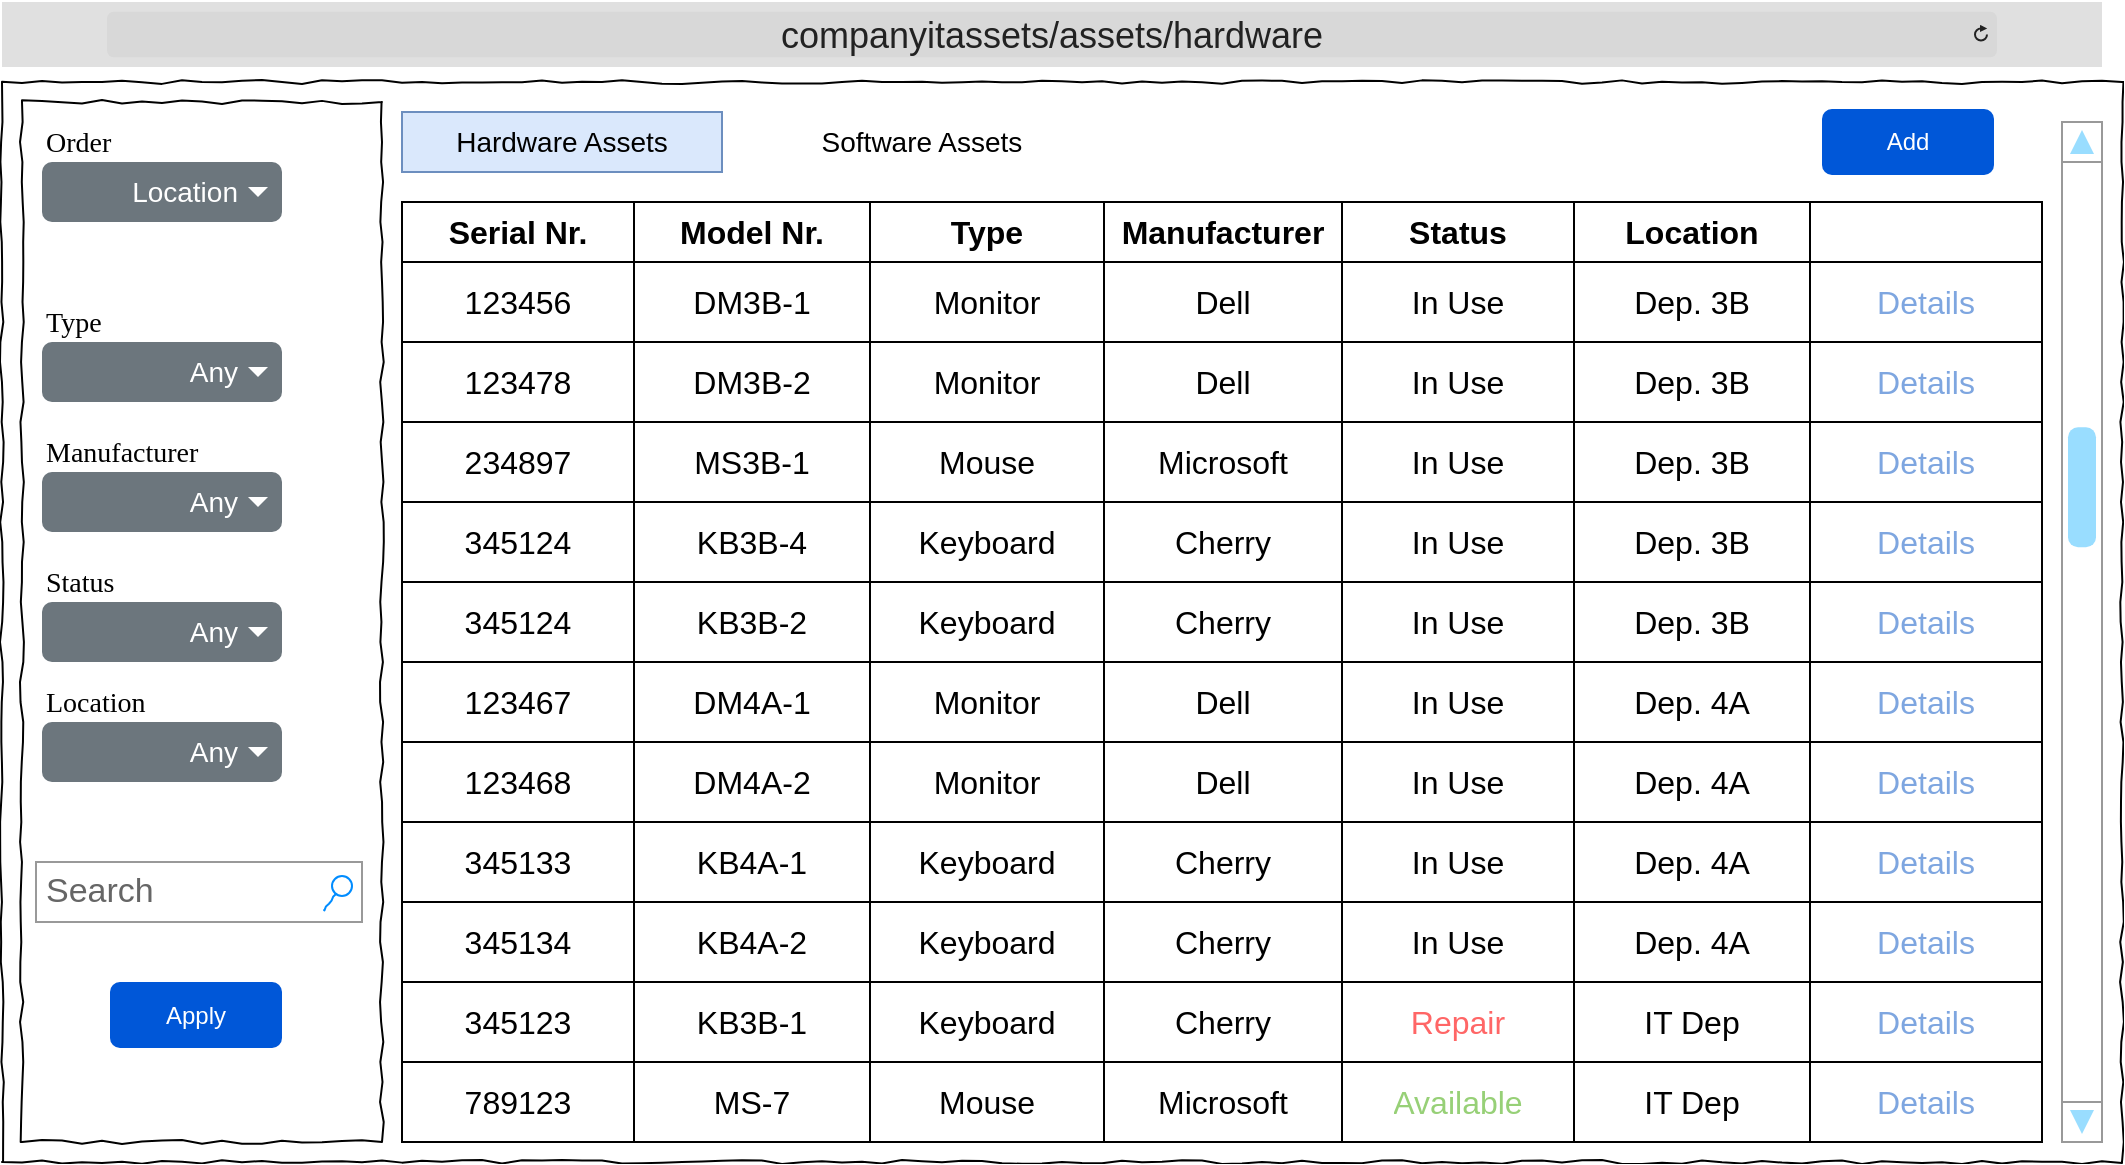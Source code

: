 <mxfile version="26.0.10">
  <diagram name="Page-1" id="03018318-947c-dd8e-b7a3-06fadd420f32">
    <mxGraphModel dx="1283" dy="813" grid="1" gridSize="10" guides="1" tooltips="1" connect="1" arrows="1" fold="1" page="1" pageScale="1" pageWidth="1100" pageHeight="850" background="none" math="0" shadow="0">
      <root>
        <mxCell id="0" />
        <mxCell id="1" parent="0" />
        <mxCell id="677b7b8949515195-1" value="" style="whiteSpace=wrap;html=1;rounded=0;shadow=0;labelBackgroundColor=none;strokeColor=#000000;strokeWidth=1;fillColor=none;fontFamily=Verdana;fontSize=12;fontColor=#000000;align=center;comic=1;" parent="1" vertex="1">
          <mxGeometry x="20" y="40" width="1060" height="540" as="geometry" />
        </mxCell>
        <mxCell id="677b7b8949515195-3" value="Search" style="strokeWidth=1;shadow=0;dashed=0;align=center;html=1;shape=mxgraph.mockup.forms.searchBox;strokeColor=#999999;mainText=;strokeColor2=#008cff;fontColor=#666666;fontSize=17;align=left;spacingLeft=3;rounded=0;labelBackgroundColor=none;comic=1;" parent="1" vertex="1">
          <mxGeometry x="37" y="430" width="163" height="30" as="geometry" />
        </mxCell>
        <mxCell id="677b7b8949515195-10" value="" style="whiteSpace=wrap;html=1;rounded=0;shadow=0;labelBackgroundColor=none;strokeWidth=1;fillColor=none;fontFamily=Verdana;fontSize=12;align=center;comic=1;" parent="1" vertex="1">
          <mxGeometry x="30" y="50" width="180" height="520" as="geometry" />
        </mxCell>
        <mxCell id="q4BZEvWAXVgxHDnkbYNj-4" value="" style="shape=table;startSize=0;container=1;collapsible=0;childLayout=tableLayout;strokeColor=default;fontSize=16;fontStyle=1" parent="1" vertex="1">
          <mxGeometry x="220" y="100" width="820" height="470" as="geometry" />
        </mxCell>
        <mxCell id="q4BZEvWAXVgxHDnkbYNj-5" value="" style="shape=tableRow;horizontal=0;startSize=0;swimlaneHead=0;swimlaneBody=0;strokeColor=inherit;top=0;left=0;bottom=0;right=0;collapsible=0;dropTarget=0;fillColor=none;points=[[0,0.5],[1,0.5]];portConstraint=eastwest;fontSize=16;" parent="q4BZEvWAXVgxHDnkbYNj-4" vertex="1">
          <mxGeometry width="820" height="30" as="geometry" />
        </mxCell>
        <mxCell id="q4BZEvWAXVgxHDnkbYNj-26" value="&lt;b&gt;Serial Nr.&lt;/b&gt;" style="shape=partialRectangle;html=1;whiteSpace=wrap;connectable=0;strokeColor=inherit;overflow=hidden;fillColor=none;top=0;left=0;bottom=0;right=0;pointerEvents=1;fontSize=16;" parent="q4BZEvWAXVgxHDnkbYNj-5" vertex="1">
          <mxGeometry width="116" height="30" as="geometry">
            <mxRectangle width="116" height="30" as="alternateBounds" />
          </mxGeometry>
        </mxCell>
        <mxCell id="q4BZEvWAXVgxHDnkbYNj-6" value="&lt;b&gt;Model Nr.&lt;/b&gt;" style="shape=partialRectangle;html=1;whiteSpace=wrap;connectable=0;strokeColor=inherit;overflow=hidden;fillColor=none;top=0;left=0;bottom=0;right=0;pointerEvents=1;fontSize=16;" parent="q4BZEvWAXVgxHDnkbYNj-5" vertex="1">
          <mxGeometry x="116" width="118" height="30" as="geometry">
            <mxRectangle width="118" height="30" as="alternateBounds" />
          </mxGeometry>
        </mxCell>
        <mxCell id="q4BZEvWAXVgxHDnkbYNj-29" value="&lt;b&gt;Type&lt;/b&gt;" style="shape=partialRectangle;html=1;whiteSpace=wrap;connectable=0;strokeColor=inherit;overflow=hidden;fillColor=none;top=0;left=0;bottom=0;right=0;pointerEvents=1;fontSize=16;" parent="q4BZEvWAXVgxHDnkbYNj-5" vertex="1">
          <mxGeometry x="234" width="117" height="30" as="geometry">
            <mxRectangle width="117" height="30" as="alternateBounds" />
          </mxGeometry>
        </mxCell>
        <mxCell id="q4BZEvWAXVgxHDnkbYNj-7" value="&lt;b&gt;Manufacturer&lt;/b&gt;" style="shape=partialRectangle;html=1;whiteSpace=wrap;connectable=0;strokeColor=inherit;overflow=hidden;fillColor=none;top=0;left=0;bottom=0;right=0;pointerEvents=1;fontSize=16;" parent="q4BZEvWAXVgxHDnkbYNj-5" vertex="1">
          <mxGeometry x="351" width="119" height="30" as="geometry">
            <mxRectangle width="119" height="30" as="alternateBounds" />
          </mxGeometry>
        </mxCell>
        <mxCell id="q4BZEvWAXVgxHDnkbYNj-8" value="&lt;b&gt;Status&lt;/b&gt;" style="shape=partialRectangle;html=1;whiteSpace=wrap;connectable=0;strokeColor=inherit;overflow=hidden;fillColor=none;top=0;left=0;bottom=0;right=0;pointerEvents=1;fontSize=16;" parent="q4BZEvWAXVgxHDnkbYNj-5" vertex="1">
          <mxGeometry x="470" width="116" height="30" as="geometry">
            <mxRectangle width="116" height="30" as="alternateBounds" />
          </mxGeometry>
        </mxCell>
        <mxCell id="q4BZEvWAXVgxHDnkbYNj-17" value="&lt;b&gt;Location&lt;/b&gt;" style="shape=partialRectangle;html=1;whiteSpace=wrap;connectable=0;strokeColor=inherit;overflow=hidden;fillColor=none;top=0;left=0;bottom=0;right=0;pointerEvents=1;fontSize=16;" parent="q4BZEvWAXVgxHDnkbYNj-5" vertex="1">
          <mxGeometry x="586" width="118" height="30" as="geometry">
            <mxRectangle width="118" height="30" as="alternateBounds" />
          </mxGeometry>
        </mxCell>
        <mxCell id="q4BZEvWAXVgxHDnkbYNj-20" style="shape=partialRectangle;html=1;whiteSpace=wrap;connectable=0;strokeColor=inherit;overflow=hidden;fillColor=none;top=0;left=0;bottom=0;right=0;pointerEvents=1;fontSize=16;" parent="q4BZEvWAXVgxHDnkbYNj-5" vertex="1">
          <mxGeometry x="704" width="116" height="30" as="geometry">
            <mxRectangle width="116" height="30" as="alternateBounds" />
          </mxGeometry>
        </mxCell>
        <mxCell id="q4BZEvWAXVgxHDnkbYNj-9" value="" style="shape=tableRow;horizontal=0;startSize=0;swimlaneHead=0;swimlaneBody=0;strokeColor=inherit;top=0;left=0;bottom=0;right=0;collapsible=0;dropTarget=0;fillColor=none;points=[[0,0.5],[1,0.5]];portConstraint=eastwest;fontSize=16;" parent="q4BZEvWAXVgxHDnkbYNj-4" vertex="1">
          <mxGeometry y="30" width="820" height="40" as="geometry" />
        </mxCell>
        <mxCell id="q4BZEvWAXVgxHDnkbYNj-27" value="123456" style="shape=partialRectangle;html=1;whiteSpace=wrap;connectable=0;strokeColor=inherit;overflow=hidden;fillColor=none;top=0;left=0;bottom=0;right=0;pointerEvents=1;fontSize=16;" parent="q4BZEvWAXVgxHDnkbYNj-9" vertex="1">
          <mxGeometry width="116" height="40" as="geometry">
            <mxRectangle width="116" height="40" as="alternateBounds" />
          </mxGeometry>
        </mxCell>
        <mxCell id="q4BZEvWAXVgxHDnkbYNj-10" value="DM3B-1" style="shape=partialRectangle;html=1;whiteSpace=wrap;connectable=0;strokeColor=inherit;overflow=hidden;fillColor=none;top=0;left=0;bottom=0;right=0;pointerEvents=1;fontSize=16;" parent="q4BZEvWAXVgxHDnkbYNj-9" vertex="1">
          <mxGeometry x="116" width="118" height="40" as="geometry">
            <mxRectangle width="118" height="40" as="alternateBounds" />
          </mxGeometry>
        </mxCell>
        <mxCell id="q4BZEvWAXVgxHDnkbYNj-30" value="Monitor" style="shape=partialRectangle;html=1;whiteSpace=wrap;connectable=0;strokeColor=inherit;overflow=hidden;fillColor=none;top=0;left=0;bottom=0;right=0;pointerEvents=1;fontSize=16;" parent="q4BZEvWAXVgxHDnkbYNj-9" vertex="1">
          <mxGeometry x="234" width="117" height="40" as="geometry">
            <mxRectangle width="117" height="40" as="alternateBounds" />
          </mxGeometry>
        </mxCell>
        <mxCell id="q4BZEvWAXVgxHDnkbYNj-11" value="Dell" style="shape=partialRectangle;html=1;whiteSpace=wrap;connectable=0;strokeColor=inherit;overflow=hidden;fillColor=none;top=0;left=0;bottom=0;right=0;pointerEvents=1;fontSize=16;" parent="q4BZEvWAXVgxHDnkbYNj-9" vertex="1">
          <mxGeometry x="351" width="119" height="40" as="geometry">
            <mxRectangle width="119" height="40" as="alternateBounds" />
          </mxGeometry>
        </mxCell>
        <mxCell id="q4BZEvWAXVgxHDnkbYNj-12" value="In Use" style="shape=partialRectangle;html=1;whiteSpace=wrap;connectable=0;strokeColor=inherit;overflow=hidden;fillColor=none;top=0;left=0;bottom=0;right=0;pointerEvents=1;fontSize=16;" parent="q4BZEvWAXVgxHDnkbYNj-9" vertex="1">
          <mxGeometry x="470" width="116" height="40" as="geometry">
            <mxRectangle width="116" height="40" as="alternateBounds" />
          </mxGeometry>
        </mxCell>
        <mxCell id="q4BZEvWAXVgxHDnkbYNj-18" value="Dep. 3B" style="shape=partialRectangle;html=1;whiteSpace=wrap;connectable=0;strokeColor=inherit;overflow=hidden;fillColor=none;top=0;left=0;bottom=0;right=0;pointerEvents=1;fontSize=16;" parent="q4BZEvWAXVgxHDnkbYNj-9" vertex="1">
          <mxGeometry x="586" width="118" height="40" as="geometry">
            <mxRectangle width="118" height="40" as="alternateBounds" />
          </mxGeometry>
        </mxCell>
        <mxCell id="q4BZEvWAXVgxHDnkbYNj-21" value="&lt;font color=&quot;#7ea6e0&quot;&gt;Details&lt;/font&gt;" style="shape=partialRectangle;html=1;whiteSpace=wrap;connectable=0;strokeColor=inherit;overflow=hidden;fillColor=none;top=0;left=0;bottom=0;right=0;pointerEvents=1;fontSize=16;" parent="q4BZEvWAXVgxHDnkbYNj-9" vertex="1">
          <mxGeometry x="704" width="116" height="40" as="geometry">
            <mxRectangle width="116" height="40" as="alternateBounds" />
          </mxGeometry>
        </mxCell>
        <mxCell id="q4BZEvWAXVgxHDnkbYNj-13" value="" style="shape=tableRow;horizontal=0;startSize=0;swimlaneHead=0;swimlaneBody=0;strokeColor=inherit;top=0;left=0;bottom=0;right=0;collapsible=0;dropTarget=0;fillColor=none;points=[[0,0.5],[1,0.5]];portConstraint=eastwest;fontSize=16;" parent="q4BZEvWAXVgxHDnkbYNj-4" vertex="1">
          <mxGeometry y="70" width="820" height="40" as="geometry" />
        </mxCell>
        <mxCell id="q4BZEvWAXVgxHDnkbYNj-28" value="123478" style="shape=partialRectangle;html=1;whiteSpace=wrap;connectable=0;strokeColor=inherit;overflow=hidden;fillColor=none;top=0;left=0;bottom=0;right=0;pointerEvents=1;fontSize=16;" parent="q4BZEvWAXVgxHDnkbYNj-13" vertex="1">
          <mxGeometry width="116" height="40" as="geometry">
            <mxRectangle width="116" height="40" as="alternateBounds" />
          </mxGeometry>
        </mxCell>
        <mxCell id="q4BZEvWAXVgxHDnkbYNj-14" value="DM3B-2" style="shape=partialRectangle;html=1;whiteSpace=wrap;connectable=0;strokeColor=inherit;overflow=hidden;fillColor=none;top=0;left=0;bottom=0;right=0;pointerEvents=1;fontSize=16;" parent="q4BZEvWAXVgxHDnkbYNj-13" vertex="1">
          <mxGeometry x="116" width="118" height="40" as="geometry">
            <mxRectangle width="118" height="40" as="alternateBounds" />
          </mxGeometry>
        </mxCell>
        <mxCell id="q4BZEvWAXVgxHDnkbYNj-31" value="Monitor" style="shape=partialRectangle;html=1;whiteSpace=wrap;connectable=0;strokeColor=inherit;overflow=hidden;fillColor=none;top=0;left=0;bottom=0;right=0;pointerEvents=1;fontSize=16;" parent="q4BZEvWAXVgxHDnkbYNj-13" vertex="1">
          <mxGeometry x="234" width="117" height="40" as="geometry">
            <mxRectangle width="117" height="40" as="alternateBounds" />
          </mxGeometry>
        </mxCell>
        <mxCell id="q4BZEvWAXVgxHDnkbYNj-15" value="Dell" style="shape=partialRectangle;html=1;whiteSpace=wrap;connectable=0;strokeColor=inherit;overflow=hidden;fillColor=none;top=0;left=0;bottom=0;right=0;pointerEvents=1;fontSize=16;" parent="q4BZEvWAXVgxHDnkbYNj-13" vertex="1">
          <mxGeometry x="351" width="119" height="40" as="geometry">
            <mxRectangle width="119" height="40" as="alternateBounds" />
          </mxGeometry>
        </mxCell>
        <mxCell id="q4BZEvWAXVgxHDnkbYNj-16" value="In Use" style="shape=partialRectangle;html=1;whiteSpace=wrap;connectable=0;strokeColor=inherit;overflow=hidden;fillColor=none;top=0;left=0;bottom=0;right=0;pointerEvents=1;fontSize=16;" parent="q4BZEvWAXVgxHDnkbYNj-13" vertex="1">
          <mxGeometry x="470" width="116" height="40" as="geometry">
            <mxRectangle width="116" height="40" as="alternateBounds" />
          </mxGeometry>
        </mxCell>
        <mxCell id="q4BZEvWAXVgxHDnkbYNj-19" value="Dep. 3B" style="shape=partialRectangle;html=1;whiteSpace=wrap;connectable=0;strokeColor=inherit;overflow=hidden;fillColor=none;top=0;left=0;bottom=0;right=0;pointerEvents=1;fontSize=16;" parent="q4BZEvWAXVgxHDnkbYNj-13" vertex="1">
          <mxGeometry x="586" width="118" height="40" as="geometry">
            <mxRectangle width="118" height="40" as="alternateBounds" />
          </mxGeometry>
        </mxCell>
        <mxCell id="q4BZEvWAXVgxHDnkbYNj-22" value="&lt;span style=&quot;color: rgb(126, 166, 224);&quot;&gt;Details&lt;/span&gt;" style="shape=partialRectangle;html=1;whiteSpace=wrap;connectable=0;strokeColor=inherit;overflow=hidden;fillColor=none;top=0;left=0;bottom=0;right=0;pointerEvents=1;fontSize=16;" parent="q4BZEvWAXVgxHDnkbYNj-13" vertex="1">
          <mxGeometry x="704" width="116" height="40" as="geometry">
            <mxRectangle width="116" height="40" as="alternateBounds" />
          </mxGeometry>
        </mxCell>
        <mxCell id="q4BZEvWAXVgxHDnkbYNj-32" style="shape=tableRow;horizontal=0;startSize=0;swimlaneHead=0;swimlaneBody=0;strokeColor=inherit;top=0;left=0;bottom=0;right=0;collapsible=0;dropTarget=0;fillColor=none;points=[[0,0.5],[1,0.5]];portConstraint=eastwest;fontSize=16;" parent="q4BZEvWAXVgxHDnkbYNj-4" vertex="1">
          <mxGeometry y="110" width="820" height="40" as="geometry" />
        </mxCell>
        <mxCell id="q4BZEvWAXVgxHDnkbYNj-33" value="234897" style="shape=partialRectangle;html=1;whiteSpace=wrap;connectable=0;strokeColor=inherit;overflow=hidden;fillColor=none;top=0;left=0;bottom=0;right=0;pointerEvents=1;fontSize=16;" parent="q4BZEvWAXVgxHDnkbYNj-32" vertex="1">
          <mxGeometry width="116" height="40" as="geometry">
            <mxRectangle width="116" height="40" as="alternateBounds" />
          </mxGeometry>
        </mxCell>
        <mxCell id="q4BZEvWAXVgxHDnkbYNj-34" value="MS3B-1" style="shape=partialRectangle;html=1;whiteSpace=wrap;connectable=0;strokeColor=inherit;overflow=hidden;fillColor=none;top=0;left=0;bottom=0;right=0;pointerEvents=1;fontSize=16;" parent="q4BZEvWAXVgxHDnkbYNj-32" vertex="1">
          <mxGeometry x="116" width="118" height="40" as="geometry">
            <mxRectangle width="118" height="40" as="alternateBounds" />
          </mxGeometry>
        </mxCell>
        <mxCell id="q4BZEvWAXVgxHDnkbYNj-35" value="Mouse" style="shape=partialRectangle;html=1;whiteSpace=wrap;connectable=0;strokeColor=inherit;overflow=hidden;fillColor=none;top=0;left=0;bottom=0;right=0;pointerEvents=1;fontSize=16;" parent="q4BZEvWAXVgxHDnkbYNj-32" vertex="1">
          <mxGeometry x="234" width="117" height="40" as="geometry">
            <mxRectangle width="117" height="40" as="alternateBounds" />
          </mxGeometry>
        </mxCell>
        <mxCell id="q4BZEvWAXVgxHDnkbYNj-36" value="Microsoft" style="shape=partialRectangle;html=1;whiteSpace=wrap;connectable=0;strokeColor=inherit;overflow=hidden;fillColor=none;top=0;left=0;bottom=0;right=0;pointerEvents=1;fontSize=16;" parent="q4BZEvWAXVgxHDnkbYNj-32" vertex="1">
          <mxGeometry x="351" width="119" height="40" as="geometry">
            <mxRectangle width="119" height="40" as="alternateBounds" />
          </mxGeometry>
        </mxCell>
        <mxCell id="q4BZEvWAXVgxHDnkbYNj-37" value="In Use" style="shape=partialRectangle;html=1;whiteSpace=wrap;connectable=0;strokeColor=inherit;overflow=hidden;fillColor=none;top=0;left=0;bottom=0;right=0;pointerEvents=1;fontSize=16;" parent="q4BZEvWAXVgxHDnkbYNj-32" vertex="1">
          <mxGeometry x="470" width="116" height="40" as="geometry">
            <mxRectangle width="116" height="40" as="alternateBounds" />
          </mxGeometry>
        </mxCell>
        <mxCell id="q4BZEvWAXVgxHDnkbYNj-38" value="Dep. 3B" style="shape=partialRectangle;html=1;whiteSpace=wrap;connectable=0;strokeColor=inherit;overflow=hidden;fillColor=none;top=0;left=0;bottom=0;right=0;pointerEvents=1;fontSize=16;" parent="q4BZEvWAXVgxHDnkbYNj-32" vertex="1">
          <mxGeometry x="586" width="118" height="40" as="geometry">
            <mxRectangle width="118" height="40" as="alternateBounds" />
          </mxGeometry>
        </mxCell>
        <mxCell id="q4BZEvWAXVgxHDnkbYNj-39" value="&lt;span style=&quot;color: rgb(126, 166, 224);&quot;&gt;Details&lt;/span&gt;" style="shape=partialRectangle;html=1;whiteSpace=wrap;connectable=0;strokeColor=inherit;overflow=hidden;fillColor=none;top=0;left=0;bottom=0;right=0;pointerEvents=1;fontSize=16;" parent="q4BZEvWAXVgxHDnkbYNj-32" vertex="1">
          <mxGeometry x="704" width="116" height="40" as="geometry">
            <mxRectangle width="116" height="40" as="alternateBounds" />
          </mxGeometry>
        </mxCell>
        <mxCell id="q4BZEvWAXVgxHDnkbYNj-40" style="shape=tableRow;horizontal=0;startSize=0;swimlaneHead=0;swimlaneBody=0;strokeColor=inherit;top=0;left=0;bottom=0;right=0;collapsible=0;dropTarget=0;fillColor=none;points=[[0,0.5],[1,0.5]];portConstraint=eastwest;fontSize=16;" parent="q4BZEvWAXVgxHDnkbYNj-4" vertex="1">
          <mxGeometry y="150" width="820" height="40" as="geometry" />
        </mxCell>
        <mxCell id="q4BZEvWAXVgxHDnkbYNj-41" value="345124" style="shape=partialRectangle;html=1;whiteSpace=wrap;connectable=0;strokeColor=inherit;overflow=hidden;fillColor=none;top=0;left=0;bottom=0;right=0;pointerEvents=1;fontSize=16;" parent="q4BZEvWAXVgxHDnkbYNj-40" vertex="1">
          <mxGeometry width="116" height="40" as="geometry">
            <mxRectangle width="116" height="40" as="alternateBounds" />
          </mxGeometry>
        </mxCell>
        <mxCell id="q4BZEvWAXVgxHDnkbYNj-42" value="KB3B-4" style="shape=partialRectangle;html=1;whiteSpace=wrap;connectable=0;strokeColor=inherit;overflow=hidden;fillColor=none;top=0;left=0;bottom=0;right=0;pointerEvents=1;fontSize=16;" parent="q4BZEvWAXVgxHDnkbYNj-40" vertex="1">
          <mxGeometry x="116" width="118" height="40" as="geometry">
            <mxRectangle width="118" height="40" as="alternateBounds" />
          </mxGeometry>
        </mxCell>
        <mxCell id="q4BZEvWAXVgxHDnkbYNj-43" value="Keyboard" style="shape=partialRectangle;html=1;whiteSpace=wrap;connectable=0;strokeColor=inherit;overflow=hidden;fillColor=none;top=0;left=0;bottom=0;right=0;pointerEvents=1;fontSize=16;" parent="q4BZEvWAXVgxHDnkbYNj-40" vertex="1">
          <mxGeometry x="234" width="117" height="40" as="geometry">
            <mxRectangle width="117" height="40" as="alternateBounds" />
          </mxGeometry>
        </mxCell>
        <mxCell id="q4BZEvWAXVgxHDnkbYNj-44" value="Cherry" style="shape=partialRectangle;html=1;whiteSpace=wrap;connectable=0;strokeColor=inherit;overflow=hidden;fillColor=none;top=0;left=0;bottom=0;right=0;pointerEvents=1;fontSize=16;" parent="q4BZEvWAXVgxHDnkbYNj-40" vertex="1">
          <mxGeometry x="351" width="119" height="40" as="geometry">
            <mxRectangle width="119" height="40" as="alternateBounds" />
          </mxGeometry>
        </mxCell>
        <mxCell id="q4BZEvWAXVgxHDnkbYNj-45" value="In Use" style="shape=partialRectangle;html=1;whiteSpace=wrap;connectable=0;strokeColor=inherit;overflow=hidden;fillColor=none;top=0;left=0;bottom=0;right=0;pointerEvents=1;fontSize=16;" parent="q4BZEvWAXVgxHDnkbYNj-40" vertex="1">
          <mxGeometry x="470" width="116" height="40" as="geometry">
            <mxRectangle width="116" height="40" as="alternateBounds" />
          </mxGeometry>
        </mxCell>
        <mxCell id="q4BZEvWAXVgxHDnkbYNj-46" value="Dep. 3B" style="shape=partialRectangle;html=1;whiteSpace=wrap;connectable=0;strokeColor=inherit;overflow=hidden;fillColor=none;top=0;left=0;bottom=0;right=0;pointerEvents=1;fontSize=16;" parent="q4BZEvWAXVgxHDnkbYNj-40" vertex="1">
          <mxGeometry x="586" width="118" height="40" as="geometry">
            <mxRectangle width="118" height="40" as="alternateBounds" />
          </mxGeometry>
        </mxCell>
        <mxCell id="q4BZEvWAXVgxHDnkbYNj-47" value="&lt;font color=&quot;#7ea6e0&quot;&gt;Details&lt;/font&gt;" style="shape=partialRectangle;html=1;whiteSpace=wrap;connectable=0;strokeColor=inherit;overflow=hidden;fillColor=none;top=0;left=0;bottom=0;right=0;pointerEvents=1;fontSize=16;" parent="q4BZEvWAXVgxHDnkbYNj-40" vertex="1">
          <mxGeometry x="704" width="116" height="40" as="geometry">
            <mxRectangle width="116" height="40" as="alternateBounds" />
          </mxGeometry>
        </mxCell>
        <mxCell id="q4BZEvWAXVgxHDnkbYNj-48" style="shape=tableRow;horizontal=0;startSize=0;swimlaneHead=0;swimlaneBody=0;strokeColor=inherit;top=0;left=0;bottom=0;right=0;collapsible=0;dropTarget=0;fillColor=none;points=[[0,0.5],[1,0.5]];portConstraint=eastwest;fontSize=16;" parent="q4BZEvWAXVgxHDnkbYNj-4" vertex="1">
          <mxGeometry y="190" width="820" height="40" as="geometry" />
        </mxCell>
        <mxCell id="q4BZEvWAXVgxHDnkbYNj-49" value="345124" style="shape=partialRectangle;html=1;whiteSpace=wrap;connectable=0;strokeColor=inherit;overflow=hidden;fillColor=none;top=0;left=0;bottom=0;right=0;pointerEvents=1;fontSize=16;" parent="q4BZEvWAXVgxHDnkbYNj-48" vertex="1">
          <mxGeometry width="116" height="40" as="geometry">
            <mxRectangle width="116" height="40" as="alternateBounds" />
          </mxGeometry>
        </mxCell>
        <mxCell id="q4BZEvWAXVgxHDnkbYNj-50" value="KB3B-2" style="shape=partialRectangle;html=1;whiteSpace=wrap;connectable=0;strokeColor=inherit;overflow=hidden;fillColor=none;top=0;left=0;bottom=0;right=0;pointerEvents=1;fontSize=16;" parent="q4BZEvWAXVgxHDnkbYNj-48" vertex="1">
          <mxGeometry x="116" width="118" height="40" as="geometry">
            <mxRectangle width="118" height="40" as="alternateBounds" />
          </mxGeometry>
        </mxCell>
        <mxCell id="q4BZEvWAXVgxHDnkbYNj-51" value="Keyboard" style="shape=partialRectangle;html=1;whiteSpace=wrap;connectable=0;strokeColor=inherit;overflow=hidden;fillColor=none;top=0;left=0;bottom=0;right=0;pointerEvents=1;fontSize=16;" parent="q4BZEvWAXVgxHDnkbYNj-48" vertex="1">
          <mxGeometry x="234" width="117" height="40" as="geometry">
            <mxRectangle width="117" height="40" as="alternateBounds" />
          </mxGeometry>
        </mxCell>
        <mxCell id="q4BZEvWAXVgxHDnkbYNj-52" value="Cherry" style="shape=partialRectangle;html=1;whiteSpace=wrap;connectable=0;strokeColor=inherit;overflow=hidden;fillColor=none;top=0;left=0;bottom=0;right=0;pointerEvents=1;fontSize=16;" parent="q4BZEvWAXVgxHDnkbYNj-48" vertex="1">
          <mxGeometry x="351" width="119" height="40" as="geometry">
            <mxRectangle width="119" height="40" as="alternateBounds" />
          </mxGeometry>
        </mxCell>
        <mxCell id="q4BZEvWAXVgxHDnkbYNj-53" value="In Use" style="shape=partialRectangle;html=1;whiteSpace=wrap;connectable=0;strokeColor=inherit;overflow=hidden;fillColor=none;top=0;left=0;bottom=0;right=0;pointerEvents=1;fontSize=16;" parent="q4BZEvWAXVgxHDnkbYNj-48" vertex="1">
          <mxGeometry x="470" width="116" height="40" as="geometry">
            <mxRectangle width="116" height="40" as="alternateBounds" />
          </mxGeometry>
        </mxCell>
        <mxCell id="q4BZEvWAXVgxHDnkbYNj-54" value="Dep. 3B" style="shape=partialRectangle;html=1;whiteSpace=wrap;connectable=0;strokeColor=inherit;overflow=hidden;fillColor=none;top=0;left=0;bottom=0;right=0;pointerEvents=1;fontSize=16;" parent="q4BZEvWAXVgxHDnkbYNj-48" vertex="1">
          <mxGeometry x="586" width="118" height="40" as="geometry">
            <mxRectangle width="118" height="40" as="alternateBounds" />
          </mxGeometry>
        </mxCell>
        <mxCell id="q4BZEvWAXVgxHDnkbYNj-55" value="&lt;font color=&quot;#7ea6e0&quot;&gt;Details&lt;/font&gt;" style="shape=partialRectangle;html=1;whiteSpace=wrap;connectable=0;strokeColor=inherit;overflow=hidden;fillColor=none;top=0;left=0;bottom=0;right=0;pointerEvents=1;fontSize=16;" parent="q4BZEvWAXVgxHDnkbYNj-48" vertex="1">
          <mxGeometry x="704" width="116" height="40" as="geometry">
            <mxRectangle width="116" height="40" as="alternateBounds" />
          </mxGeometry>
        </mxCell>
        <mxCell id="q4BZEvWAXVgxHDnkbYNj-56" style="shape=tableRow;horizontal=0;startSize=0;swimlaneHead=0;swimlaneBody=0;strokeColor=inherit;top=0;left=0;bottom=0;right=0;collapsible=0;dropTarget=0;fillColor=none;points=[[0,0.5],[1,0.5]];portConstraint=eastwest;fontSize=16;" parent="q4BZEvWAXVgxHDnkbYNj-4" vertex="1">
          <mxGeometry y="230" width="820" height="40" as="geometry" />
        </mxCell>
        <mxCell id="q4BZEvWAXVgxHDnkbYNj-57" value="123467" style="shape=partialRectangle;html=1;whiteSpace=wrap;connectable=0;strokeColor=inherit;overflow=hidden;fillColor=none;top=0;left=0;bottom=0;right=0;pointerEvents=1;fontSize=16;" parent="q4BZEvWAXVgxHDnkbYNj-56" vertex="1">
          <mxGeometry width="116" height="40" as="geometry">
            <mxRectangle width="116" height="40" as="alternateBounds" />
          </mxGeometry>
        </mxCell>
        <mxCell id="q4BZEvWAXVgxHDnkbYNj-58" value="DM4A-1" style="shape=partialRectangle;html=1;whiteSpace=wrap;connectable=0;strokeColor=inherit;overflow=hidden;fillColor=none;top=0;left=0;bottom=0;right=0;pointerEvents=1;fontSize=16;" parent="q4BZEvWAXVgxHDnkbYNj-56" vertex="1">
          <mxGeometry x="116" width="118" height="40" as="geometry">
            <mxRectangle width="118" height="40" as="alternateBounds" />
          </mxGeometry>
        </mxCell>
        <mxCell id="q4BZEvWAXVgxHDnkbYNj-59" value="Monitor" style="shape=partialRectangle;html=1;whiteSpace=wrap;connectable=0;strokeColor=inherit;overflow=hidden;fillColor=none;top=0;left=0;bottom=0;right=0;pointerEvents=1;fontSize=16;" parent="q4BZEvWAXVgxHDnkbYNj-56" vertex="1">
          <mxGeometry x="234" width="117" height="40" as="geometry">
            <mxRectangle width="117" height="40" as="alternateBounds" />
          </mxGeometry>
        </mxCell>
        <mxCell id="q4BZEvWAXVgxHDnkbYNj-60" value="Dell" style="shape=partialRectangle;html=1;whiteSpace=wrap;connectable=0;strokeColor=inherit;overflow=hidden;fillColor=none;top=0;left=0;bottom=0;right=0;pointerEvents=1;fontSize=16;" parent="q4BZEvWAXVgxHDnkbYNj-56" vertex="1">
          <mxGeometry x="351" width="119" height="40" as="geometry">
            <mxRectangle width="119" height="40" as="alternateBounds" />
          </mxGeometry>
        </mxCell>
        <mxCell id="q4BZEvWAXVgxHDnkbYNj-61" value="In Use" style="shape=partialRectangle;html=1;whiteSpace=wrap;connectable=0;strokeColor=inherit;overflow=hidden;fillColor=none;top=0;left=0;bottom=0;right=0;pointerEvents=1;fontSize=16;" parent="q4BZEvWAXVgxHDnkbYNj-56" vertex="1">
          <mxGeometry x="470" width="116" height="40" as="geometry">
            <mxRectangle width="116" height="40" as="alternateBounds" />
          </mxGeometry>
        </mxCell>
        <mxCell id="q4BZEvWAXVgxHDnkbYNj-62" value="Dep. 4A" style="shape=partialRectangle;html=1;whiteSpace=wrap;connectable=0;strokeColor=inherit;overflow=hidden;fillColor=none;top=0;left=0;bottom=0;right=0;pointerEvents=1;fontSize=16;" parent="q4BZEvWAXVgxHDnkbYNj-56" vertex="1">
          <mxGeometry x="586" width="118" height="40" as="geometry">
            <mxRectangle width="118" height="40" as="alternateBounds" />
          </mxGeometry>
        </mxCell>
        <mxCell id="q4BZEvWAXVgxHDnkbYNj-63" value="&lt;span style=&quot;color: rgb(126, 166, 224);&quot;&gt;Details&lt;/span&gt;" style="shape=partialRectangle;html=1;whiteSpace=wrap;connectable=0;strokeColor=inherit;overflow=hidden;fillColor=none;top=0;left=0;bottom=0;right=0;pointerEvents=1;fontSize=16;" parent="q4BZEvWAXVgxHDnkbYNj-56" vertex="1">
          <mxGeometry x="704" width="116" height="40" as="geometry">
            <mxRectangle width="116" height="40" as="alternateBounds" />
          </mxGeometry>
        </mxCell>
        <mxCell id="q4BZEvWAXVgxHDnkbYNj-64" style="shape=tableRow;horizontal=0;startSize=0;swimlaneHead=0;swimlaneBody=0;strokeColor=inherit;top=0;left=0;bottom=0;right=0;collapsible=0;dropTarget=0;fillColor=none;points=[[0,0.5],[1,0.5]];portConstraint=eastwest;fontSize=16;" parent="q4BZEvWAXVgxHDnkbYNj-4" vertex="1">
          <mxGeometry y="270" width="820" height="40" as="geometry" />
        </mxCell>
        <mxCell id="q4BZEvWAXVgxHDnkbYNj-65" value="123468" style="shape=partialRectangle;html=1;whiteSpace=wrap;connectable=0;strokeColor=inherit;overflow=hidden;fillColor=none;top=0;left=0;bottom=0;right=0;pointerEvents=1;fontSize=16;" parent="q4BZEvWAXVgxHDnkbYNj-64" vertex="1">
          <mxGeometry width="116" height="40" as="geometry">
            <mxRectangle width="116" height="40" as="alternateBounds" />
          </mxGeometry>
        </mxCell>
        <mxCell id="q4BZEvWAXVgxHDnkbYNj-66" value="DM4A-2" style="shape=partialRectangle;html=1;whiteSpace=wrap;connectable=0;strokeColor=inherit;overflow=hidden;fillColor=none;top=0;left=0;bottom=0;right=0;pointerEvents=1;fontSize=16;" parent="q4BZEvWAXVgxHDnkbYNj-64" vertex="1">
          <mxGeometry x="116" width="118" height="40" as="geometry">
            <mxRectangle width="118" height="40" as="alternateBounds" />
          </mxGeometry>
        </mxCell>
        <mxCell id="q4BZEvWAXVgxHDnkbYNj-67" value="Monitor" style="shape=partialRectangle;html=1;whiteSpace=wrap;connectable=0;strokeColor=inherit;overflow=hidden;fillColor=none;top=0;left=0;bottom=0;right=0;pointerEvents=1;fontSize=16;" parent="q4BZEvWAXVgxHDnkbYNj-64" vertex="1">
          <mxGeometry x="234" width="117" height="40" as="geometry">
            <mxRectangle width="117" height="40" as="alternateBounds" />
          </mxGeometry>
        </mxCell>
        <mxCell id="q4BZEvWAXVgxHDnkbYNj-68" value="Dell" style="shape=partialRectangle;html=1;whiteSpace=wrap;connectable=0;strokeColor=inherit;overflow=hidden;fillColor=none;top=0;left=0;bottom=0;right=0;pointerEvents=1;fontSize=16;" parent="q4BZEvWAXVgxHDnkbYNj-64" vertex="1">
          <mxGeometry x="351" width="119" height="40" as="geometry">
            <mxRectangle width="119" height="40" as="alternateBounds" />
          </mxGeometry>
        </mxCell>
        <mxCell id="q4BZEvWAXVgxHDnkbYNj-69" value="In Use" style="shape=partialRectangle;html=1;whiteSpace=wrap;connectable=0;strokeColor=inherit;overflow=hidden;fillColor=none;top=0;left=0;bottom=0;right=0;pointerEvents=1;fontSize=16;" parent="q4BZEvWAXVgxHDnkbYNj-64" vertex="1">
          <mxGeometry x="470" width="116" height="40" as="geometry">
            <mxRectangle width="116" height="40" as="alternateBounds" />
          </mxGeometry>
        </mxCell>
        <mxCell id="q4BZEvWAXVgxHDnkbYNj-70" value="Dep. 4A" style="shape=partialRectangle;html=1;whiteSpace=wrap;connectable=0;strokeColor=inherit;overflow=hidden;fillColor=none;top=0;left=0;bottom=0;right=0;pointerEvents=1;fontSize=16;" parent="q4BZEvWAXVgxHDnkbYNj-64" vertex="1">
          <mxGeometry x="586" width="118" height="40" as="geometry">
            <mxRectangle width="118" height="40" as="alternateBounds" />
          </mxGeometry>
        </mxCell>
        <mxCell id="q4BZEvWAXVgxHDnkbYNj-71" value="&lt;span style=&quot;color: rgb(126, 166, 224);&quot;&gt;Details&lt;/span&gt;" style="shape=partialRectangle;html=1;whiteSpace=wrap;connectable=0;strokeColor=inherit;overflow=hidden;fillColor=none;top=0;left=0;bottom=0;right=0;pointerEvents=1;fontSize=16;" parent="q4BZEvWAXVgxHDnkbYNj-64" vertex="1">
          <mxGeometry x="704" width="116" height="40" as="geometry">
            <mxRectangle width="116" height="40" as="alternateBounds" />
          </mxGeometry>
        </mxCell>
        <mxCell id="q4BZEvWAXVgxHDnkbYNj-72" style="shape=tableRow;horizontal=0;startSize=0;swimlaneHead=0;swimlaneBody=0;strokeColor=inherit;top=0;left=0;bottom=0;right=0;collapsible=0;dropTarget=0;fillColor=none;points=[[0,0.5],[1,0.5]];portConstraint=eastwest;fontSize=16;" parent="q4BZEvWAXVgxHDnkbYNj-4" vertex="1">
          <mxGeometry y="310" width="820" height="40" as="geometry" />
        </mxCell>
        <mxCell id="q4BZEvWAXVgxHDnkbYNj-73" value="345133" style="shape=partialRectangle;html=1;whiteSpace=wrap;connectable=0;strokeColor=inherit;overflow=hidden;fillColor=none;top=0;left=0;bottom=0;right=0;pointerEvents=1;fontSize=16;" parent="q4BZEvWAXVgxHDnkbYNj-72" vertex="1">
          <mxGeometry width="116" height="40" as="geometry">
            <mxRectangle width="116" height="40" as="alternateBounds" />
          </mxGeometry>
        </mxCell>
        <mxCell id="q4BZEvWAXVgxHDnkbYNj-74" value="KB4A-1" style="shape=partialRectangle;html=1;whiteSpace=wrap;connectable=0;strokeColor=inherit;overflow=hidden;fillColor=none;top=0;left=0;bottom=0;right=0;pointerEvents=1;fontSize=16;" parent="q4BZEvWAXVgxHDnkbYNj-72" vertex="1">
          <mxGeometry x="116" width="118" height="40" as="geometry">
            <mxRectangle width="118" height="40" as="alternateBounds" />
          </mxGeometry>
        </mxCell>
        <mxCell id="q4BZEvWAXVgxHDnkbYNj-75" value="Keyboard" style="shape=partialRectangle;html=1;whiteSpace=wrap;connectable=0;strokeColor=inherit;overflow=hidden;fillColor=none;top=0;left=0;bottom=0;right=0;pointerEvents=1;fontSize=16;" parent="q4BZEvWAXVgxHDnkbYNj-72" vertex="1">
          <mxGeometry x="234" width="117" height="40" as="geometry">
            <mxRectangle width="117" height="40" as="alternateBounds" />
          </mxGeometry>
        </mxCell>
        <mxCell id="q4BZEvWAXVgxHDnkbYNj-76" value="Cherry" style="shape=partialRectangle;html=1;whiteSpace=wrap;connectable=0;strokeColor=inherit;overflow=hidden;fillColor=none;top=0;left=0;bottom=0;right=0;pointerEvents=1;fontSize=16;" parent="q4BZEvWAXVgxHDnkbYNj-72" vertex="1">
          <mxGeometry x="351" width="119" height="40" as="geometry">
            <mxRectangle width="119" height="40" as="alternateBounds" />
          </mxGeometry>
        </mxCell>
        <mxCell id="q4BZEvWAXVgxHDnkbYNj-77" value="In Use" style="shape=partialRectangle;html=1;whiteSpace=wrap;connectable=0;strokeColor=inherit;overflow=hidden;fillColor=none;top=0;left=0;bottom=0;right=0;pointerEvents=1;fontSize=16;" parent="q4BZEvWAXVgxHDnkbYNj-72" vertex="1">
          <mxGeometry x="470" width="116" height="40" as="geometry">
            <mxRectangle width="116" height="40" as="alternateBounds" />
          </mxGeometry>
        </mxCell>
        <mxCell id="q4BZEvWAXVgxHDnkbYNj-78" value="Dep. 4A" style="shape=partialRectangle;html=1;whiteSpace=wrap;connectable=0;strokeColor=inherit;overflow=hidden;fillColor=none;top=0;left=0;bottom=0;right=0;pointerEvents=1;fontSize=16;" parent="q4BZEvWAXVgxHDnkbYNj-72" vertex="1">
          <mxGeometry x="586" width="118" height="40" as="geometry">
            <mxRectangle width="118" height="40" as="alternateBounds" />
          </mxGeometry>
        </mxCell>
        <mxCell id="q4BZEvWAXVgxHDnkbYNj-79" value="&lt;span style=&quot;color: rgb(126, 166, 224);&quot;&gt;Details&lt;/span&gt;" style="shape=partialRectangle;html=1;whiteSpace=wrap;connectable=0;strokeColor=inherit;overflow=hidden;fillColor=none;top=0;left=0;bottom=0;right=0;pointerEvents=1;fontSize=16;" parent="q4BZEvWAXVgxHDnkbYNj-72" vertex="1">
          <mxGeometry x="704" width="116" height="40" as="geometry">
            <mxRectangle width="116" height="40" as="alternateBounds" />
          </mxGeometry>
        </mxCell>
        <mxCell id="q4BZEvWAXVgxHDnkbYNj-80" style="shape=tableRow;horizontal=0;startSize=0;swimlaneHead=0;swimlaneBody=0;strokeColor=inherit;top=0;left=0;bottom=0;right=0;collapsible=0;dropTarget=0;fillColor=none;points=[[0,0.5],[1,0.5]];portConstraint=eastwest;fontSize=16;" parent="q4BZEvWAXVgxHDnkbYNj-4" vertex="1">
          <mxGeometry y="350" width="820" height="40" as="geometry" />
        </mxCell>
        <mxCell id="q4BZEvWAXVgxHDnkbYNj-81" value="345134" style="shape=partialRectangle;html=1;whiteSpace=wrap;connectable=0;strokeColor=inherit;overflow=hidden;fillColor=none;top=0;left=0;bottom=0;right=0;pointerEvents=1;fontSize=16;" parent="q4BZEvWAXVgxHDnkbYNj-80" vertex="1">
          <mxGeometry width="116" height="40" as="geometry">
            <mxRectangle width="116" height="40" as="alternateBounds" />
          </mxGeometry>
        </mxCell>
        <mxCell id="q4BZEvWAXVgxHDnkbYNj-82" value="KB4A-2" style="shape=partialRectangle;html=1;whiteSpace=wrap;connectable=0;strokeColor=inherit;overflow=hidden;fillColor=none;top=0;left=0;bottom=0;right=0;pointerEvents=1;fontSize=16;" parent="q4BZEvWAXVgxHDnkbYNj-80" vertex="1">
          <mxGeometry x="116" width="118" height="40" as="geometry">
            <mxRectangle width="118" height="40" as="alternateBounds" />
          </mxGeometry>
        </mxCell>
        <mxCell id="q4BZEvWAXVgxHDnkbYNj-83" value="Keyboard" style="shape=partialRectangle;html=1;whiteSpace=wrap;connectable=0;strokeColor=inherit;overflow=hidden;fillColor=none;top=0;left=0;bottom=0;right=0;pointerEvents=1;fontSize=16;" parent="q4BZEvWAXVgxHDnkbYNj-80" vertex="1">
          <mxGeometry x="234" width="117" height="40" as="geometry">
            <mxRectangle width="117" height="40" as="alternateBounds" />
          </mxGeometry>
        </mxCell>
        <mxCell id="q4BZEvWAXVgxHDnkbYNj-84" value="Cherry" style="shape=partialRectangle;html=1;whiteSpace=wrap;connectable=0;strokeColor=inherit;overflow=hidden;fillColor=none;top=0;left=0;bottom=0;right=0;pointerEvents=1;fontSize=16;" parent="q4BZEvWAXVgxHDnkbYNj-80" vertex="1">
          <mxGeometry x="351" width="119" height="40" as="geometry">
            <mxRectangle width="119" height="40" as="alternateBounds" />
          </mxGeometry>
        </mxCell>
        <mxCell id="q4BZEvWAXVgxHDnkbYNj-85" value="In Use" style="shape=partialRectangle;html=1;whiteSpace=wrap;connectable=0;strokeColor=inherit;overflow=hidden;fillColor=none;top=0;left=0;bottom=0;right=0;pointerEvents=1;fontSize=16;" parent="q4BZEvWAXVgxHDnkbYNj-80" vertex="1">
          <mxGeometry x="470" width="116" height="40" as="geometry">
            <mxRectangle width="116" height="40" as="alternateBounds" />
          </mxGeometry>
        </mxCell>
        <mxCell id="q4BZEvWAXVgxHDnkbYNj-86" value="Dep. 4A" style="shape=partialRectangle;html=1;whiteSpace=wrap;connectable=0;strokeColor=inherit;overflow=hidden;fillColor=none;top=0;left=0;bottom=0;right=0;pointerEvents=1;fontSize=16;" parent="q4BZEvWAXVgxHDnkbYNj-80" vertex="1">
          <mxGeometry x="586" width="118" height="40" as="geometry">
            <mxRectangle width="118" height="40" as="alternateBounds" />
          </mxGeometry>
        </mxCell>
        <mxCell id="q4BZEvWAXVgxHDnkbYNj-87" value="&lt;span style=&quot;color: rgb(126, 166, 224);&quot;&gt;Details&lt;/span&gt;" style="shape=partialRectangle;html=1;whiteSpace=wrap;connectable=0;strokeColor=inherit;overflow=hidden;fillColor=none;top=0;left=0;bottom=0;right=0;pointerEvents=1;fontSize=16;" parent="q4BZEvWAXVgxHDnkbYNj-80" vertex="1">
          <mxGeometry x="704" width="116" height="40" as="geometry">
            <mxRectangle width="116" height="40" as="alternateBounds" />
          </mxGeometry>
        </mxCell>
        <mxCell id="q4BZEvWAXVgxHDnkbYNj-88" style="shape=tableRow;horizontal=0;startSize=0;swimlaneHead=0;swimlaneBody=0;strokeColor=inherit;top=0;left=0;bottom=0;right=0;collapsible=0;dropTarget=0;fillColor=none;points=[[0,0.5],[1,0.5]];portConstraint=eastwest;fontSize=16;" parent="q4BZEvWAXVgxHDnkbYNj-4" vertex="1">
          <mxGeometry y="390" width="820" height="40" as="geometry" />
        </mxCell>
        <mxCell id="q4BZEvWAXVgxHDnkbYNj-89" value="345123" style="shape=partialRectangle;html=1;whiteSpace=wrap;connectable=0;strokeColor=inherit;overflow=hidden;fillColor=none;top=0;left=0;bottom=0;right=0;pointerEvents=1;fontSize=16;" parent="q4BZEvWAXVgxHDnkbYNj-88" vertex="1">
          <mxGeometry width="116" height="40" as="geometry">
            <mxRectangle width="116" height="40" as="alternateBounds" />
          </mxGeometry>
        </mxCell>
        <mxCell id="q4BZEvWAXVgxHDnkbYNj-90" value="KB3B-1" style="shape=partialRectangle;html=1;whiteSpace=wrap;connectable=0;strokeColor=inherit;overflow=hidden;fillColor=none;top=0;left=0;bottom=0;right=0;pointerEvents=1;fontSize=16;" parent="q4BZEvWAXVgxHDnkbYNj-88" vertex="1">
          <mxGeometry x="116" width="118" height="40" as="geometry">
            <mxRectangle width="118" height="40" as="alternateBounds" />
          </mxGeometry>
        </mxCell>
        <mxCell id="q4BZEvWAXVgxHDnkbYNj-91" value="Keyboard" style="shape=partialRectangle;html=1;whiteSpace=wrap;connectable=0;strokeColor=inherit;overflow=hidden;fillColor=none;top=0;left=0;bottom=0;right=0;pointerEvents=1;fontSize=16;" parent="q4BZEvWAXVgxHDnkbYNj-88" vertex="1">
          <mxGeometry x="234" width="117" height="40" as="geometry">
            <mxRectangle width="117" height="40" as="alternateBounds" />
          </mxGeometry>
        </mxCell>
        <mxCell id="q4BZEvWAXVgxHDnkbYNj-92" value="Cherry" style="shape=partialRectangle;html=1;whiteSpace=wrap;connectable=0;strokeColor=inherit;overflow=hidden;fillColor=none;top=0;left=0;bottom=0;right=0;pointerEvents=1;fontSize=16;" parent="q4BZEvWAXVgxHDnkbYNj-88" vertex="1">
          <mxGeometry x="351" width="119" height="40" as="geometry">
            <mxRectangle width="119" height="40" as="alternateBounds" />
          </mxGeometry>
        </mxCell>
        <mxCell id="q4BZEvWAXVgxHDnkbYNj-93" value="&lt;font color=&quot;#ff6666&quot;&gt;Repair&lt;/font&gt;" style="shape=partialRectangle;html=1;whiteSpace=wrap;connectable=0;strokeColor=inherit;overflow=hidden;fillColor=none;top=0;left=0;bottom=0;right=0;pointerEvents=1;fontSize=16;" parent="q4BZEvWAXVgxHDnkbYNj-88" vertex="1">
          <mxGeometry x="470" width="116" height="40" as="geometry">
            <mxRectangle width="116" height="40" as="alternateBounds" />
          </mxGeometry>
        </mxCell>
        <mxCell id="q4BZEvWAXVgxHDnkbYNj-94" value="IT Dep" style="shape=partialRectangle;html=1;whiteSpace=wrap;connectable=0;strokeColor=inherit;overflow=hidden;fillColor=none;top=0;left=0;bottom=0;right=0;pointerEvents=1;fontSize=16;" parent="q4BZEvWAXVgxHDnkbYNj-88" vertex="1">
          <mxGeometry x="586" width="118" height="40" as="geometry">
            <mxRectangle width="118" height="40" as="alternateBounds" />
          </mxGeometry>
        </mxCell>
        <mxCell id="q4BZEvWAXVgxHDnkbYNj-95" value="&lt;span style=&quot;color: rgb(126, 166, 224);&quot;&gt;Details&lt;/span&gt;" style="shape=partialRectangle;html=1;whiteSpace=wrap;connectable=0;strokeColor=inherit;overflow=hidden;fillColor=none;top=0;left=0;bottom=0;right=0;pointerEvents=1;fontSize=16;" parent="q4BZEvWAXVgxHDnkbYNj-88" vertex="1">
          <mxGeometry x="704" width="116" height="40" as="geometry">
            <mxRectangle width="116" height="40" as="alternateBounds" />
          </mxGeometry>
        </mxCell>
        <mxCell id="q4BZEvWAXVgxHDnkbYNj-96" style="shape=tableRow;horizontal=0;startSize=0;swimlaneHead=0;swimlaneBody=0;strokeColor=inherit;top=0;left=0;bottom=0;right=0;collapsible=0;dropTarget=0;fillColor=none;points=[[0,0.5],[1,0.5]];portConstraint=eastwest;fontSize=16;" parent="q4BZEvWAXVgxHDnkbYNj-4" vertex="1">
          <mxGeometry y="430" width="820" height="40" as="geometry" />
        </mxCell>
        <mxCell id="q4BZEvWAXVgxHDnkbYNj-97" value="789123" style="shape=partialRectangle;html=1;whiteSpace=wrap;connectable=0;strokeColor=inherit;overflow=hidden;fillColor=none;top=0;left=0;bottom=0;right=0;pointerEvents=1;fontSize=16;" parent="q4BZEvWAXVgxHDnkbYNj-96" vertex="1">
          <mxGeometry width="116" height="40" as="geometry">
            <mxRectangle width="116" height="40" as="alternateBounds" />
          </mxGeometry>
        </mxCell>
        <mxCell id="q4BZEvWAXVgxHDnkbYNj-98" value="MS-7" style="shape=partialRectangle;html=1;whiteSpace=wrap;connectable=0;strokeColor=inherit;overflow=hidden;fillColor=none;top=0;left=0;bottom=0;right=0;pointerEvents=1;fontSize=16;" parent="q4BZEvWAXVgxHDnkbYNj-96" vertex="1">
          <mxGeometry x="116" width="118" height="40" as="geometry">
            <mxRectangle width="118" height="40" as="alternateBounds" />
          </mxGeometry>
        </mxCell>
        <mxCell id="q4BZEvWAXVgxHDnkbYNj-99" value="Mouse" style="shape=partialRectangle;html=1;whiteSpace=wrap;connectable=0;strokeColor=inherit;overflow=hidden;fillColor=none;top=0;left=0;bottom=0;right=0;pointerEvents=1;fontSize=16;" parent="q4BZEvWAXVgxHDnkbYNj-96" vertex="1">
          <mxGeometry x="234" width="117" height="40" as="geometry">
            <mxRectangle width="117" height="40" as="alternateBounds" />
          </mxGeometry>
        </mxCell>
        <mxCell id="q4BZEvWAXVgxHDnkbYNj-100" value="Microsoft" style="shape=partialRectangle;html=1;whiteSpace=wrap;connectable=0;strokeColor=inherit;overflow=hidden;fillColor=none;top=0;left=0;bottom=0;right=0;pointerEvents=1;fontSize=16;" parent="q4BZEvWAXVgxHDnkbYNj-96" vertex="1">
          <mxGeometry x="351" width="119" height="40" as="geometry">
            <mxRectangle width="119" height="40" as="alternateBounds" />
          </mxGeometry>
        </mxCell>
        <mxCell id="q4BZEvWAXVgxHDnkbYNj-101" value="&lt;span style=&quot;color: rgb(151, 208, 119);&quot;&gt;Available&lt;/span&gt;" style="shape=partialRectangle;html=1;whiteSpace=wrap;connectable=0;strokeColor=inherit;overflow=hidden;fillColor=none;top=0;left=0;bottom=0;right=0;pointerEvents=1;fontSize=16;" parent="q4BZEvWAXVgxHDnkbYNj-96" vertex="1">
          <mxGeometry x="470" width="116" height="40" as="geometry">
            <mxRectangle width="116" height="40" as="alternateBounds" />
          </mxGeometry>
        </mxCell>
        <mxCell id="q4BZEvWAXVgxHDnkbYNj-102" value="IT Dep" style="shape=partialRectangle;html=1;whiteSpace=wrap;connectable=0;strokeColor=inherit;overflow=hidden;fillColor=none;top=0;left=0;bottom=0;right=0;pointerEvents=1;fontSize=16;" parent="q4BZEvWAXVgxHDnkbYNj-96" vertex="1">
          <mxGeometry x="586" width="118" height="40" as="geometry">
            <mxRectangle width="118" height="40" as="alternateBounds" />
          </mxGeometry>
        </mxCell>
        <mxCell id="q4BZEvWAXVgxHDnkbYNj-103" value="&lt;span style=&quot;color: rgb(126, 166, 224);&quot;&gt;Details&lt;/span&gt;" style="shape=partialRectangle;html=1;whiteSpace=wrap;connectable=0;strokeColor=inherit;overflow=hidden;fillColor=none;top=0;left=0;bottom=0;right=0;pointerEvents=1;fontSize=16;" parent="q4BZEvWAXVgxHDnkbYNj-96" vertex="1">
          <mxGeometry x="704" width="116" height="40" as="geometry">
            <mxRectangle width="116" height="40" as="alternateBounds" />
          </mxGeometry>
        </mxCell>
        <mxCell id="q4BZEvWAXVgxHDnkbYNj-112" value="Any" style="html=1;shadow=0;dashed=0;shape=mxgraph.bootstrap.rrect;rSize=5;strokeColor=none;strokeWidth=1;fillColor=#6C767D;fontColor=#ffffff;whiteSpace=wrap;align=right;verticalAlign=middle;fontStyle=0;fontSize=14;spacingRight=20;" parent="1" vertex="1">
          <mxGeometry x="40" y="170" width="120" height="30" as="geometry" />
        </mxCell>
        <mxCell id="q4BZEvWAXVgxHDnkbYNj-113" value="" style="shape=triangle;direction=south;fillColor=#ffffff;strokeColor=none;perimeter=none;" parent="q4BZEvWAXVgxHDnkbYNj-112" vertex="1">
          <mxGeometry x="1" y="0.5" width="10" height="5" relative="1" as="geometry">
            <mxPoint x="-17" y="-2.5" as="offset" />
          </mxGeometry>
        </mxCell>
        <mxCell id="q4BZEvWAXVgxHDnkbYNj-114" value="Type" style="text;html=1;points=[];align=left;verticalAlign=top;spacingTop=-4;fontSize=14;fontFamily=Verdana" parent="1" vertex="1">
          <mxGeometry x="40" y="150" width="40" height="20" as="geometry" />
        </mxCell>
        <mxCell id="q4BZEvWAXVgxHDnkbYNj-115" value="Any" style="html=1;shadow=0;dashed=0;shape=mxgraph.bootstrap.rrect;rSize=5;strokeColor=none;strokeWidth=1;fillColor=#6C767D;fontColor=#ffffff;whiteSpace=wrap;align=right;verticalAlign=middle;fontStyle=0;fontSize=14;spacingRight=20;" parent="1" vertex="1">
          <mxGeometry x="40" y="235" width="120" height="30" as="geometry" />
        </mxCell>
        <mxCell id="q4BZEvWAXVgxHDnkbYNj-116" value="" style="shape=triangle;direction=south;fillColor=#ffffff;strokeColor=none;perimeter=none;" parent="q4BZEvWAXVgxHDnkbYNj-115" vertex="1">
          <mxGeometry x="1" y="0.5" width="10" height="5" relative="1" as="geometry">
            <mxPoint x="-17" y="-2.5" as="offset" />
          </mxGeometry>
        </mxCell>
        <mxCell id="q4BZEvWAXVgxHDnkbYNj-117" value="Manufacturer" style="text;html=1;points=[];align=left;verticalAlign=top;spacingTop=-4;fontSize=14;fontFamily=Verdana" parent="1" vertex="1">
          <mxGeometry x="40" y="215" width="40" height="20" as="geometry" />
        </mxCell>
        <mxCell id="q4BZEvWAXVgxHDnkbYNj-118" value="Status" style="text;html=1;points=[];align=left;verticalAlign=top;spacingTop=-4;fontSize=14;fontFamily=Verdana" parent="1" vertex="1">
          <mxGeometry x="40" y="280" width="40" height="20" as="geometry" />
        </mxCell>
        <mxCell id="q4BZEvWAXVgxHDnkbYNj-119" value="Any" style="html=1;shadow=0;dashed=0;shape=mxgraph.bootstrap.rrect;rSize=5;strokeColor=none;strokeWidth=1;fillColor=#6C767D;fontColor=#ffffff;whiteSpace=wrap;align=right;verticalAlign=middle;fontStyle=0;fontSize=14;spacingRight=20;" parent="1" vertex="1">
          <mxGeometry x="40" y="300" width="120" height="30" as="geometry" />
        </mxCell>
        <mxCell id="q4BZEvWAXVgxHDnkbYNj-120" value="" style="shape=triangle;direction=south;fillColor=#ffffff;strokeColor=none;perimeter=none;" parent="q4BZEvWAXVgxHDnkbYNj-119" vertex="1">
          <mxGeometry x="1" y="0.5" width="10" height="5" relative="1" as="geometry">
            <mxPoint x="-17" y="-2.5" as="offset" />
          </mxGeometry>
        </mxCell>
        <mxCell id="q4BZEvWAXVgxHDnkbYNj-121" value="Location" style="text;html=1;points=[];align=left;verticalAlign=top;spacingTop=-4;fontSize=14;fontFamily=Verdana" parent="1" vertex="1">
          <mxGeometry x="40" y="340" width="40" height="20" as="geometry" />
        </mxCell>
        <mxCell id="q4BZEvWAXVgxHDnkbYNj-122" value="Any" style="html=1;shadow=0;dashed=0;shape=mxgraph.bootstrap.rrect;rSize=5;strokeColor=none;strokeWidth=1;fillColor=#6C767D;fontColor=#ffffff;whiteSpace=wrap;align=right;verticalAlign=middle;fontStyle=0;fontSize=14;spacingRight=20;" parent="1" vertex="1">
          <mxGeometry x="40" y="360" width="120" height="30" as="geometry" />
        </mxCell>
        <mxCell id="q4BZEvWAXVgxHDnkbYNj-123" value="" style="shape=triangle;direction=south;fillColor=#ffffff;strokeColor=none;perimeter=none;" parent="q4BZEvWAXVgxHDnkbYNj-122" vertex="1">
          <mxGeometry x="1" y="0.5" width="10" height="5" relative="1" as="geometry">
            <mxPoint x="-17" y="-2.5" as="offset" />
          </mxGeometry>
        </mxCell>
        <mxCell id="q4BZEvWAXVgxHDnkbYNj-125" value="&lt;font style=&quot;font-size: 14px;&quot;&gt;Hardware Assets&lt;/font&gt;" style="text;html=1;align=center;verticalAlign=middle;whiteSpace=wrap;rounded=0;fillColor=#dae8fc;strokeColor=#6c8ebf;" parent="1" vertex="1">
          <mxGeometry x="220" y="55" width="160" height="30" as="geometry" />
        </mxCell>
        <mxCell id="q4BZEvWAXVgxHDnkbYNj-126" value="&lt;font style=&quot;font-size: 14px;&quot;&gt;Software Assets&lt;/font&gt;" style="text;html=1;align=center;verticalAlign=middle;whiteSpace=wrap;rounded=0;" parent="1" vertex="1">
          <mxGeometry x="400" y="55" width="160" height="30" as="geometry" />
        </mxCell>
        <mxCell id="q4BZEvWAXVgxHDnkbYNj-127" value="Order" style="text;html=1;points=[];align=left;verticalAlign=top;spacingTop=-4;fontSize=14;fontFamily=Verdana" parent="1" vertex="1">
          <mxGeometry x="40" y="60" width="40" height="20" as="geometry" />
        </mxCell>
        <mxCell id="q4BZEvWAXVgxHDnkbYNj-128" value="Location" style="html=1;shadow=0;dashed=0;shape=mxgraph.bootstrap.rrect;rSize=5;strokeColor=none;strokeWidth=1;fillColor=#6C767D;fontColor=#ffffff;whiteSpace=wrap;align=right;verticalAlign=middle;fontStyle=0;fontSize=14;spacingRight=20;" parent="1" vertex="1">
          <mxGeometry x="40" y="80" width="120" height="30" as="geometry" />
        </mxCell>
        <mxCell id="q4BZEvWAXVgxHDnkbYNj-129" value="" style="shape=triangle;direction=south;fillColor=#ffffff;strokeColor=none;perimeter=none;" parent="q4BZEvWAXVgxHDnkbYNj-128" vertex="1">
          <mxGeometry x="1" y="0.5" width="10" height="5" relative="1" as="geometry">
            <mxPoint x="-17" y="-2.5" as="offset" />
          </mxGeometry>
        </mxCell>
        <mxCell id="q4BZEvWAXVgxHDnkbYNj-130" value="Apply" style="rounded=1;fillColor=#0057D8;strokeColor=none;html=1;whiteSpace=wrap;fontColor=#ffffff;align=center;verticalAlign=middle;fontStyle=0;fontSize=12;sketch=0;" parent="1" vertex="1">
          <mxGeometry x="74" y="490" width="86" height="33" as="geometry" />
        </mxCell>
        <mxCell id="q4BZEvWAXVgxHDnkbYNj-131" value="Add" style="rounded=1;fillColor=#0057D8;strokeColor=none;html=1;whiteSpace=wrap;fontColor=#ffffff;align=center;verticalAlign=middle;fontStyle=0;fontSize=12;sketch=0;" parent="1" vertex="1">
          <mxGeometry x="930" y="53.5" width="86" height="33" as="geometry" />
        </mxCell>
        <mxCell id="q4BZEvWAXVgxHDnkbYNj-132" value="" style="verticalLabelPosition=bottom;shadow=0;dashed=0;align=center;html=1;verticalAlign=top;strokeWidth=1;shape=mxgraph.mockup.navigation.scrollBar;strokeColor=#999999;barPos=67.652;fillColor2=#99ddff;strokeColor2=none;direction=north;" parent="1" vertex="1">
          <mxGeometry x="1050" y="60" width="20" height="510" as="geometry" />
        </mxCell>
        <mxCell id="zX-MKMj06BqSPDNbv460-1" value="&lt;font style=&quot;font-size: 18px;&quot;&gt;companyitassets/assets/hardware&lt;/font&gt;" style="html=1;strokeWidth=1;shadow=0;dashed=0;shape=mxgraph.ios7ui.url;fillColor=#e0e0e0;strokeColor=#c0c0c0;buttonText=;strokeColor2=#222222;fontColor=#222222;fontSize=8;spacingTop=2;align=center;whiteSpace=wrap;" vertex="1" parent="1">
          <mxGeometry x="20" width="1050" height="32.5" as="geometry" />
        </mxCell>
      </root>
    </mxGraphModel>
  </diagram>
</mxfile>
